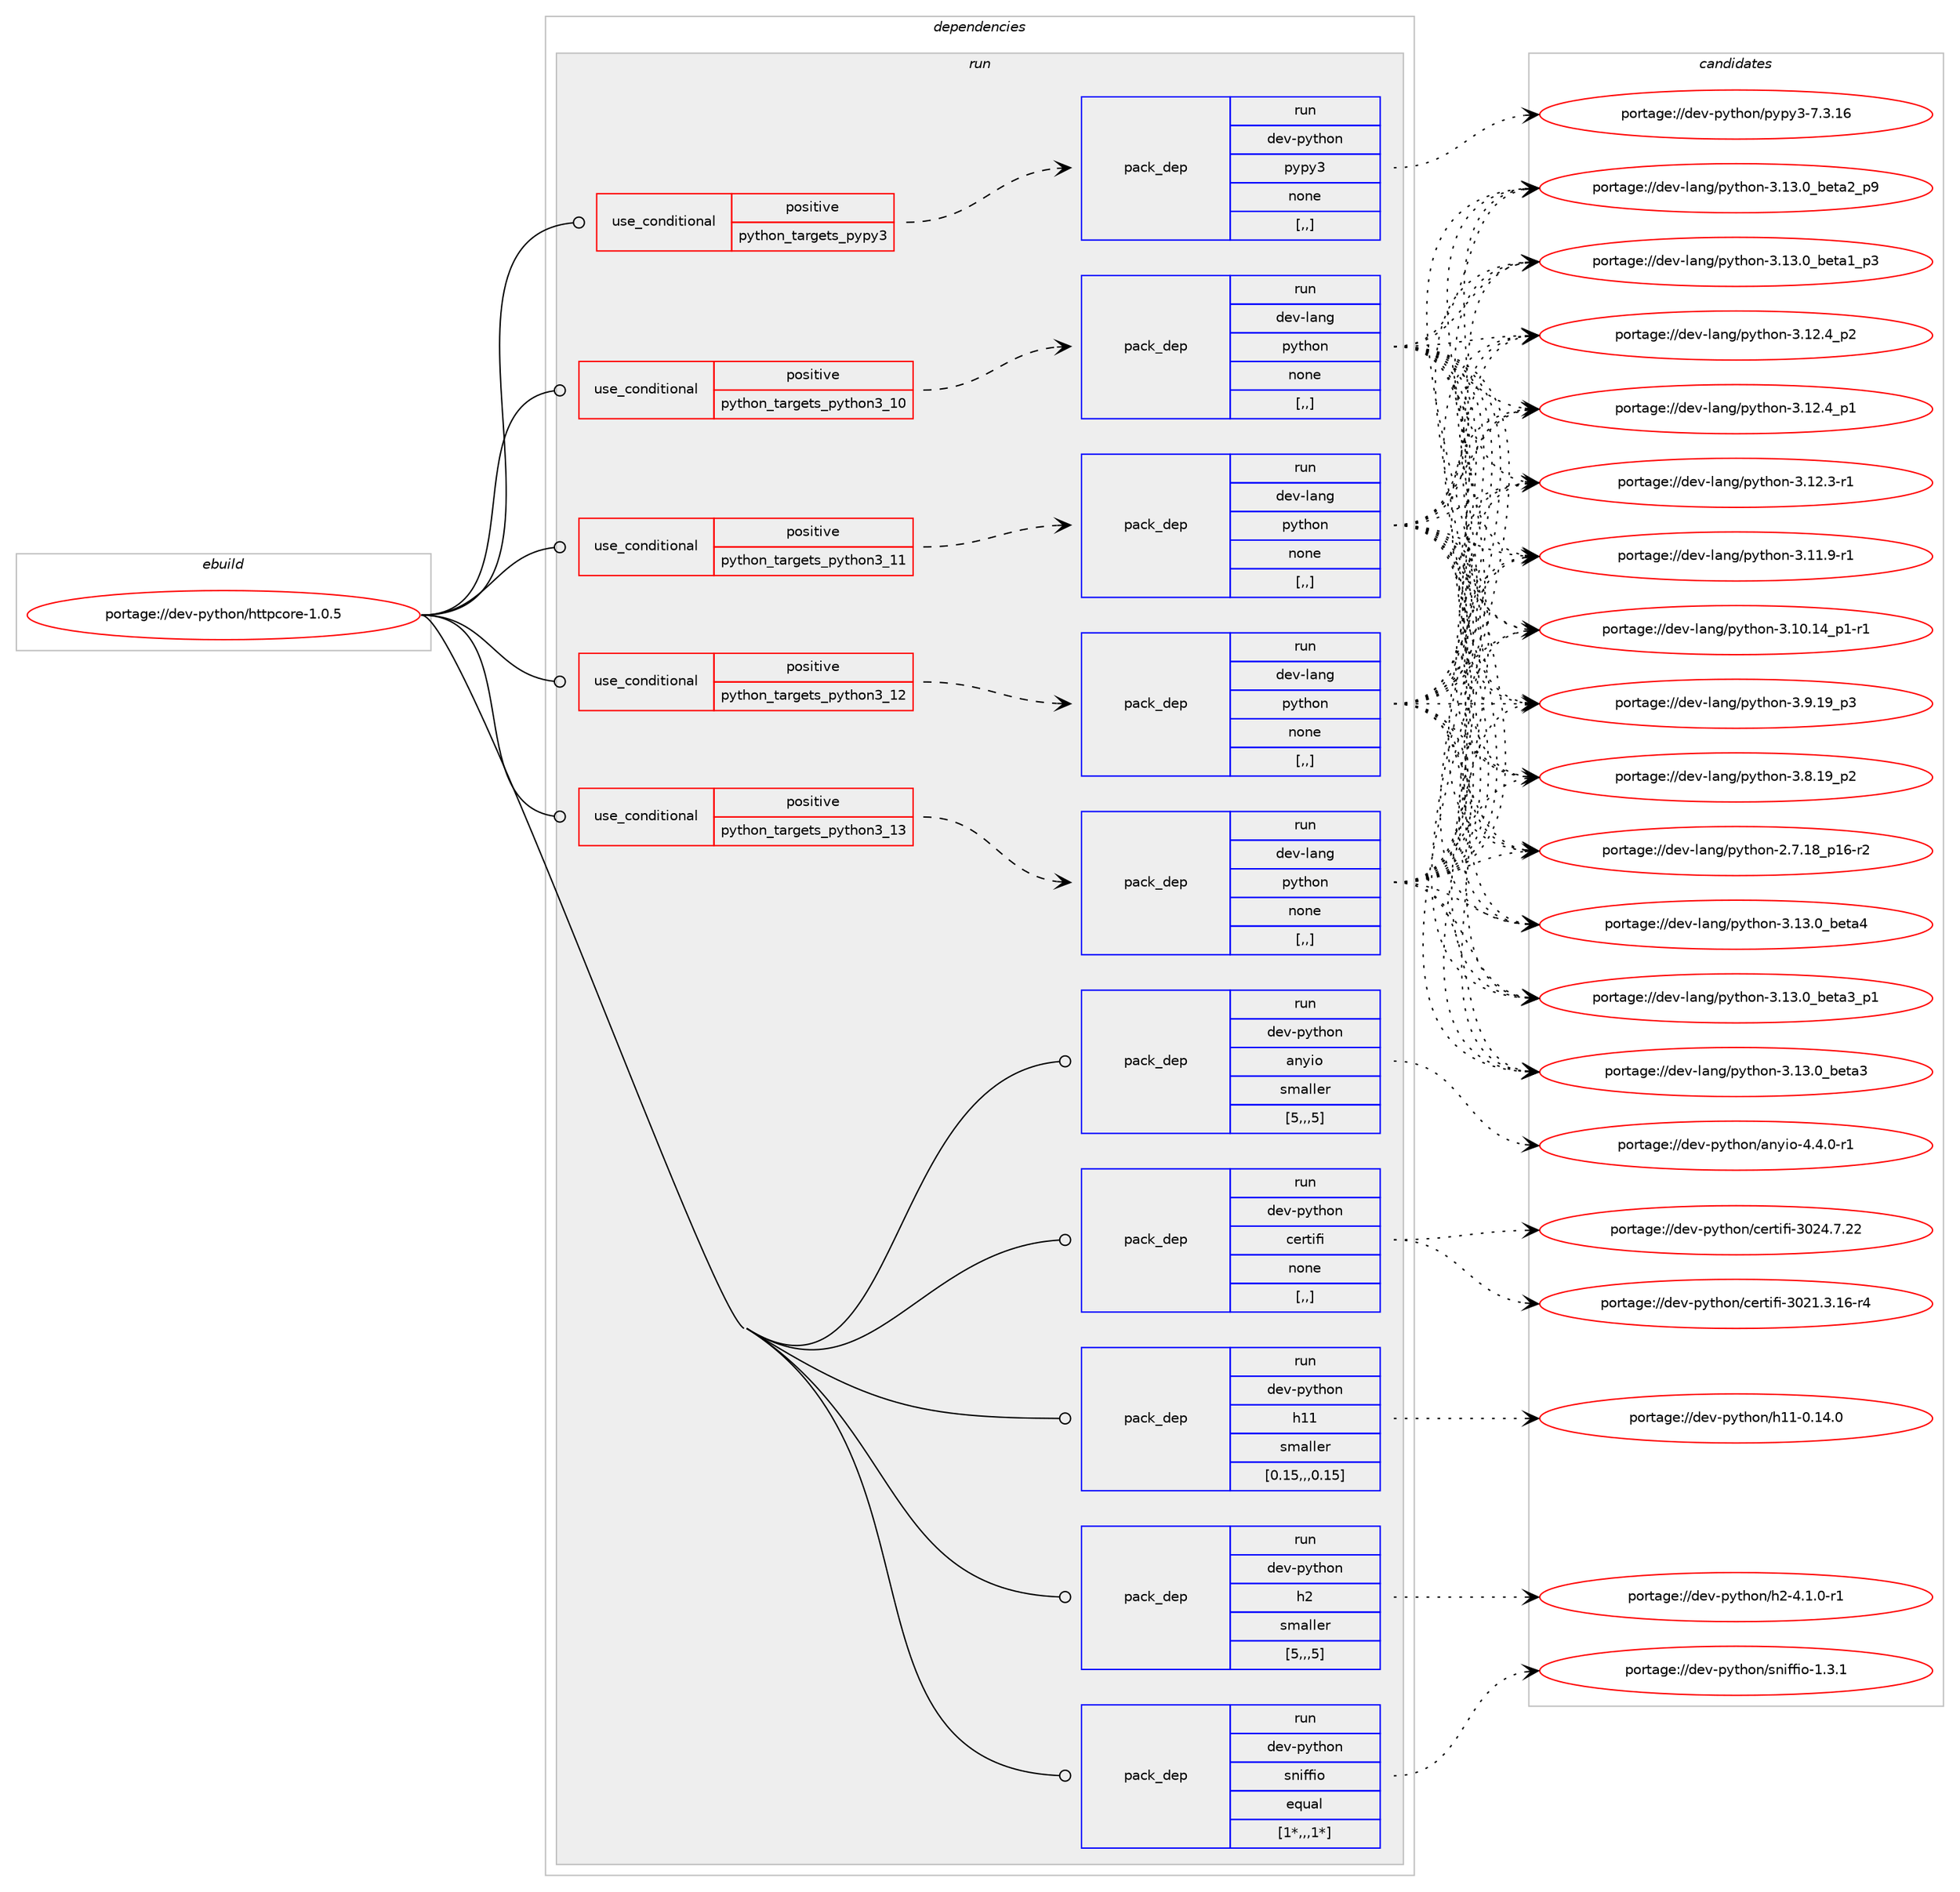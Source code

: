digraph prolog {

# *************
# Graph options
# *************

newrank=true;
concentrate=true;
compound=true;
graph [rankdir=LR,fontname=Helvetica,fontsize=10,ranksep=1.5];#, ranksep=2.5, nodesep=0.2];
edge  [arrowhead=vee];
node  [fontname=Helvetica,fontsize=10];

# **********
# The ebuild
# **********

subgraph cluster_leftcol {
color=gray;
label=<<i>ebuild</i>>;
id [label="portage://dev-python/httpcore-1.0.5", color=red, width=4, href="../dev-python/httpcore-1.0.5.svg"];
}

# ****************
# The dependencies
# ****************

subgraph cluster_midcol {
color=gray;
label=<<i>dependencies</i>>;
subgraph cluster_compile {
fillcolor="#eeeeee";
style=filled;
label=<<i>compile</i>>;
}
subgraph cluster_compileandrun {
fillcolor="#eeeeee";
style=filled;
label=<<i>compile and run</i>>;
}
subgraph cluster_run {
fillcolor="#eeeeee";
style=filled;
label=<<i>run</i>>;
subgraph cond33445 {
dependency148009 [label=<<TABLE BORDER="0" CELLBORDER="1" CELLSPACING="0" CELLPADDING="4"><TR><TD ROWSPAN="3" CELLPADDING="10">use_conditional</TD></TR><TR><TD>positive</TD></TR><TR><TD>python_targets_pypy3</TD></TR></TABLE>>, shape=none, color=red];
subgraph pack113315 {
dependency148010 [label=<<TABLE BORDER="0" CELLBORDER="1" CELLSPACING="0" CELLPADDING="4" WIDTH="220"><TR><TD ROWSPAN="6" CELLPADDING="30">pack_dep</TD></TR><TR><TD WIDTH="110">run</TD></TR><TR><TD>dev-python</TD></TR><TR><TD>pypy3</TD></TR><TR><TD>none</TD></TR><TR><TD>[,,]</TD></TR></TABLE>>, shape=none, color=blue];
}
dependency148009:e -> dependency148010:w [weight=20,style="dashed",arrowhead="vee"];
}
id:e -> dependency148009:w [weight=20,style="solid",arrowhead="odot"];
subgraph cond33446 {
dependency148011 [label=<<TABLE BORDER="0" CELLBORDER="1" CELLSPACING="0" CELLPADDING="4"><TR><TD ROWSPAN="3" CELLPADDING="10">use_conditional</TD></TR><TR><TD>positive</TD></TR><TR><TD>python_targets_python3_10</TD></TR></TABLE>>, shape=none, color=red];
subgraph pack113316 {
dependency148012 [label=<<TABLE BORDER="0" CELLBORDER="1" CELLSPACING="0" CELLPADDING="4" WIDTH="220"><TR><TD ROWSPAN="6" CELLPADDING="30">pack_dep</TD></TR><TR><TD WIDTH="110">run</TD></TR><TR><TD>dev-lang</TD></TR><TR><TD>python</TD></TR><TR><TD>none</TD></TR><TR><TD>[,,]</TD></TR></TABLE>>, shape=none, color=blue];
}
dependency148011:e -> dependency148012:w [weight=20,style="dashed",arrowhead="vee"];
}
id:e -> dependency148011:w [weight=20,style="solid",arrowhead="odot"];
subgraph cond33447 {
dependency148013 [label=<<TABLE BORDER="0" CELLBORDER="1" CELLSPACING="0" CELLPADDING="4"><TR><TD ROWSPAN="3" CELLPADDING="10">use_conditional</TD></TR><TR><TD>positive</TD></TR><TR><TD>python_targets_python3_11</TD></TR></TABLE>>, shape=none, color=red];
subgraph pack113317 {
dependency148014 [label=<<TABLE BORDER="0" CELLBORDER="1" CELLSPACING="0" CELLPADDING="4" WIDTH="220"><TR><TD ROWSPAN="6" CELLPADDING="30">pack_dep</TD></TR><TR><TD WIDTH="110">run</TD></TR><TR><TD>dev-lang</TD></TR><TR><TD>python</TD></TR><TR><TD>none</TD></TR><TR><TD>[,,]</TD></TR></TABLE>>, shape=none, color=blue];
}
dependency148013:e -> dependency148014:w [weight=20,style="dashed",arrowhead="vee"];
}
id:e -> dependency148013:w [weight=20,style="solid",arrowhead="odot"];
subgraph cond33448 {
dependency148015 [label=<<TABLE BORDER="0" CELLBORDER="1" CELLSPACING="0" CELLPADDING="4"><TR><TD ROWSPAN="3" CELLPADDING="10">use_conditional</TD></TR><TR><TD>positive</TD></TR><TR><TD>python_targets_python3_12</TD></TR></TABLE>>, shape=none, color=red];
subgraph pack113318 {
dependency148016 [label=<<TABLE BORDER="0" CELLBORDER="1" CELLSPACING="0" CELLPADDING="4" WIDTH="220"><TR><TD ROWSPAN="6" CELLPADDING="30">pack_dep</TD></TR><TR><TD WIDTH="110">run</TD></TR><TR><TD>dev-lang</TD></TR><TR><TD>python</TD></TR><TR><TD>none</TD></TR><TR><TD>[,,]</TD></TR></TABLE>>, shape=none, color=blue];
}
dependency148015:e -> dependency148016:w [weight=20,style="dashed",arrowhead="vee"];
}
id:e -> dependency148015:w [weight=20,style="solid",arrowhead="odot"];
subgraph cond33449 {
dependency148017 [label=<<TABLE BORDER="0" CELLBORDER="1" CELLSPACING="0" CELLPADDING="4"><TR><TD ROWSPAN="3" CELLPADDING="10">use_conditional</TD></TR><TR><TD>positive</TD></TR><TR><TD>python_targets_python3_13</TD></TR></TABLE>>, shape=none, color=red];
subgraph pack113319 {
dependency148018 [label=<<TABLE BORDER="0" CELLBORDER="1" CELLSPACING="0" CELLPADDING="4" WIDTH="220"><TR><TD ROWSPAN="6" CELLPADDING="30">pack_dep</TD></TR><TR><TD WIDTH="110">run</TD></TR><TR><TD>dev-lang</TD></TR><TR><TD>python</TD></TR><TR><TD>none</TD></TR><TR><TD>[,,]</TD></TR></TABLE>>, shape=none, color=blue];
}
dependency148017:e -> dependency148018:w [weight=20,style="dashed",arrowhead="vee"];
}
id:e -> dependency148017:w [weight=20,style="solid",arrowhead="odot"];
subgraph pack113320 {
dependency148019 [label=<<TABLE BORDER="0" CELLBORDER="1" CELLSPACING="0" CELLPADDING="4" WIDTH="220"><TR><TD ROWSPAN="6" CELLPADDING="30">pack_dep</TD></TR><TR><TD WIDTH="110">run</TD></TR><TR><TD>dev-python</TD></TR><TR><TD>anyio</TD></TR><TR><TD>smaller</TD></TR><TR><TD>[5,,,5]</TD></TR></TABLE>>, shape=none, color=blue];
}
id:e -> dependency148019:w [weight=20,style="solid",arrowhead="odot"];
subgraph pack113321 {
dependency148020 [label=<<TABLE BORDER="0" CELLBORDER="1" CELLSPACING="0" CELLPADDING="4" WIDTH="220"><TR><TD ROWSPAN="6" CELLPADDING="30">pack_dep</TD></TR><TR><TD WIDTH="110">run</TD></TR><TR><TD>dev-python</TD></TR><TR><TD>certifi</TD></TR><TR><TD>none</TD></TR><TR><TD>[,,]</TD></TR></TABLE>>, shape=none, color=blue];
}
id:e -> dependency148020:w [weight=20,style="solid",arrowhead="odot"];
subgraph pack113322 {
dependency148021 [label=<<TABLE BORDER="0" CELLBORDER="1" CELLSPACING="0" CELLPADDING="4" WIDTH="220"><TR><TD ROWSPAN="6" CELLPADDING="30">pack_dep</TD></TR><TR><TD WIDTH="110">run</TD></TR><TR><TD>dev-python</TD></TR><TR><TD>h11</TD></TR><TR><TD>smaller</TD></TR><TR><TD>[0.15,,,0.15]</TD></TR></TABLE>>, shape=none, color=blue];
}
id:e -> dependency148021:w [weight=20,style="solid",arrowhead="odot"];
subgraph pack113323 {
dependency148022 [label=<<TABLE BORDER="0" CELLBORDER="1" CELLSPACING="0" CELLPADDING="4" WIDTH="220"><TR><TD ROWSPAN="6" CELLPADDING="30">pack_dep</TD></TR><TR><TD WIDTH="110">run</TD></TR><TR><TD>dev-python</TD></TR><TR><TD>h2</TD></TR><TR><TD>smaller</TD></TR><TR><TD>[5,,,5]</TD></TR></TABLE>>, shape=none, color=blue];
}
id:e -> dependency148022:w [weight=20,style="solid",arrowhead="odot"];
subgraph pack113324 {
dependency148023 [label=<<TABLE BORDER="0" CELLBORDER="1" CELLSPACING="0" CELLPADDING="4" WIDTH="220"><TR><TD ROWSPAN="6" CELLPADDING="30">pack_dep</TD></TR><TR><TD WIDTH="110">run</TD></TR><TR><TD>dev-python</TD></TR><TR><TD>sniffio</TD></TR><TR><TD>equal</TD></TR><TR><TD>[1*,,,1*]</TD></TR></TABLE>>, shape=none, color=blue];
}
id:e -> dependency148023:w [weight=20,style="solid",arrowhead="odot"];
}
}

# **************
# The candidates
# **************

subgraph cluster_choices {
rank=same;
color=gray;
label=<<i>candidates</i>>;

subgraph choice113315 {
color=black;
nodesep=1;
choice10010111845112121116104111110471121211121215145554651464954 [label="portage://dev-python/pypy3-7.3.16", color=red, width=4,href="../dev-python/pypy3-7.3.16.svg"];
dependency148010:e -> choice10010111845112121116104111110471121211121215145554651464954:w [style=dotted,weight="100"];
}
subgraph choice113316 {
color=black;
nodesep=1;
choice1001011184510897110103471121211161041111104551464951464895981011169752 [label="portage://dev-lang/python-3.13.0_beta4", color=red, width=4,href="../dev-lang/python-3.13.0_beta4.svg"];
choice10010111845108971101034711212111610411111045514649514648959810111697519511249 [label="portage://dev-lang/python-3.13.0_beta3_p1", color=red, width=4,href="../dev-lang/python-3.13.0_beta3_p1.svg"];
choice1001011184510897110103471121211161041111104551464951464895981011169751 [label="portage://dev-lang/python-3.13.0_beta3", color=red, width=4,href="../dev-lang/python-3.13.0_beta3.svg"];
choice10010111845108971101034711212111610411111045514649514648959810111697509511257 [label="portage://dev-lang/python-3.13.0_beta2_p9", color=red, width=4,href="../dev-lang/python-3.13.0_beta2_p9.svg"];
choice10010111845108971101034711212111610411111045514649514648959810111697499511251 [label="portage://dev-lang/python-3.13.0_beta1_p3", color=red, width=4,href="../dev-lang/python-3.13.0_beta1_p3.svg"];
choice100101118451089711010347112121116104111110455146495046529511250 [label="portage://dev-lang/python-3.12.4_p2", color=red, width=4,href="../dev-lang/python-3.12.4_p2.svg"];
choice100101118451089711010347112121116104111110455146495046529511249 [label="portage://dev-lang/python-3.12.4_p1", color=red, width=4,href="../dev-lang/python-3.12.4_p1.svg"];
choice100101118451089711010347112121116104111110455146495046514511449 [label="portage://dev-lang/python-3.12.3-r1", color=red, width=4,href="../dev-lang/python-3.12.3-r1.svg"];
choice100101118451089711010347112121116104111110455146494946574511449 [label="portage://dev-lang/python-3.11.9-r1", color=red, width=4,href="../dev-lang/python-3.11.9-r1.svg"];
choice100101118451089711010347112121116104111110455146494846495295112494511449 [label="portage://dev-lang/python-3.10.14_p1-r1", color=red, width=4,href="../dev-lang/python-3.10.14_p1-r1.svg"];
choice100101118451089711010347112121116104111110455146574649579511251 [label="portage://dev-lang/python-3.9.19_p3", color=red, width=4,href="../dev-lang/python-3.9.19_p3.svg"];
choice100101118451089711010347112121116104111110455146564649579511250 [label="portage://dev-lang/python-3.8.19_p2", color=red, width=4,href="../dev-lang/python-3.8.19_p2.svg"];
choice100101118451089711010347112121116104111110455046554649569511249544511450 [label="portage://dev-lang/python-2.7.18_p16-r2", color=red, width=4,href="../dev-lang/python-2.7.18_p16-r2.svg"];
dependency148012:e -> choice1001011184510897110103471121211161041111104551464951464895981011169752:w [style=dotted,weight="100"];
dependency148012:e -> choice10010111845108971101034711212111610411111045514649514648959810111697519511249:w [style=dotted,weight="100"];
dependency148012:e -> choice1001011184510897110103471121211161041111104551464951464895981011169751:w [style=dotted,weight="100"];
dependency148012:e -> choice10010111845108971101034711212111610411111045514649514648959810111697509511257:w [style=dotted,weight="100"];
dependency148012:e -> choice10010111845108971101034711212111610411111045514649514648959810111697499511251:w [style=dotted,weight="100"];
dependency148012:e -> choice100101118451089711010347112121116104111110455146495046529511250:w [style=dotted,weight="100"];
dependency148012:e -> choice100101118451089711010347112121116104111110455146495046529511249:w [style=dotted,weight="100"];
dependency148012:e -> choice100101118451089711010347112121116104111110455146495046514511449:w [style=dotted,weight="100"];
dependency148012:e -> choice100101118451089711010347112121116104111110455146494946574511449:w [style=dotted,weight="100"];
dependency148012:e -> choice100101118451089711010347112121116104111110455146494846495295112494511449:w [style=dotted,weight="100"];
dependency148012:e -> choice100101118451089711010347112121116104111110455146574649579511251:w [style=dotted,weight="100"];
dependency148012:e -> choice100101118451089711010347112121116104111110455146564649579511250:w [style=dotted,weight="100"];
dependency148012:e -> choice100101118451089711010347112121116104111110455046554649569511249544511450:w [style=dotted,weight="100"];
}
subgraph choice113317 {
color=black;
nodesep=1;
choice1001011184510897110103471121211161041111104551464951464895981011169752 [label="portage://dev-lang/python-3.13.0_beta4", color=red, width=4,href="../dev-lang/python-3.13.0_beta4.svg"];
choice10010111845108971101034711212111610411111045514649514648959810111697519511249 [label="portage://dev-lang/python-3.13.0_beta3_p1", color=red, width=4,href="../dev-lang/python-3.13.0_beta3_p1.svg"];
choice1001011184510897110103471121211161041111104551464951464895981011169751 [label="portage://dev-lang/python-3.13.0_beta3", color=red, width=4,href="../dev-lang/python-3.13.0_beta3.svg"];
choice10010111845108971101034711212111610411111045514649514648959810111697509511257 [label="portage://dev-lang/python-3.13.0_beta2_p9", color=red, width=4,href="../dev-lang/python-3.13.0_beta2_p9.svg"];
choice10010111845108971101034711212111610411111045514649514648959810111697499511251 [label="portage://dev-lang/python-3.13.0_beta1_p3", color=red, width=4,href="../dev-lang/python-3.13.0_beta1_p3.svg"];
choice100101118451089711010347112121116104111110455146495046529511250 [label="portage://dev-lang/python-3.12.4_p2", color=red, width=4,href="../dev-lang/python-3.12.4_p2.svg"];
choice100101118451089711010347112121116104111110455146495046529511249 [label="portage://dev-lang/python-3.12.4_p1", color=red, width=4,href="../dev-lang/python-3.12.4_p1.svg"];
choice100101118451089711010347112121116104111110455146495046514511449 [label="portage://dev-lang/python-3.12.3-r1", color=red, width=4,href="../dev-lang/python-3.12.3-r1.svg"];
choice100101118451089711010347112121116104111110455146494946574511449 [label="portage://dev-lang/python-3.11.9-r1", color=red, width=4,href="../dev-lang/python-3.11.9-r1.svg"];
choice100101118451089711010347112121116104111110455146494846495295112494511449 [label="portage://dev-lang/python-3.10.14_p1-r1", color=red, width=4,href="../dev-lang/python-3.10.14_p1-r1.svg"];
choice100101118451089711010347112121116104111110455146574649579511251 [label="portage://dev-lang/python-3.9.19_p3", color=red, width=4,href="../dev-lang/python-3.9.19_p3.svg"];
choice100101118451089711010347112121116104111110455146564649579511250 [label="portage://dev-lang/python-3.8.19_p2", color=red, width=4,href="../dev-lang/python-3.8.19_p2.svg"];
choice100101118451089711010347112121116104111110455046554649569511249544511450 [label="portage://dev-lang/python-2.7.18_p16-r2", color=red, width=4,href="../dev-lang/python-2.7.18_p16-r2.svg"];
dependency148014:e -> choice1001011184510897110103471121211161041111104551464951464895981011169752:w [style=dotted,weight="100"];
dependency148014:e -> choice10010111845108971101034711212111610411111045514649514648959810111697519511249:w [style=dotted,weight="100"];
dependency148014:e -> choice1001011184510897110103471121211161041111104551464951464895981011169751:w [style=dotted,weight="100"];
dependency148014:e -> choice10010111845108971101034711212111610411111045514649514648959810111697509511257:w [style=dotted,weight="100"];
dependency148014:e -> choice10010111845108971101034711212111610411111045514649514648959810111697499511251:w [style=dotted,weight="100"];
dependency148014:e -> choice100101118451089711010347112121116104111110455146495046529511250:w [style=dotted,weight="100"];
dependency148014:e -> choice100101118451089711010347112121116104111110455146495046529511249:w [style=dotted,weight="100"];
dependency148014:e -> choice100101118451089711010347112121116104111110455146495046514511449:w [style=dotted,weight="100"];
dependency148014:e -> choice100101118451089711010347112121116104111110455146494946574511449:w [style=dotted,weight="100"];
dependency148014:e -> choice100101118451089711010347112121116104111110455146494846495295112494511449:w [style=dotted,weight="100"];
dependency148014:e -> choice100101118451089711010347112121116104111110455146574649579511251:w [style=dotted,weight="100"];
dependency148014:e -> choice100101118451089711010347112121116104111110455146564649579511250:w [style=dotted,weight="100"];
dependency148014:e -> choice100101118451089711010347112121116104111110455046554649569511249544511450:w [style=dotted,weight="100"];
}
subgraph choice113318 {
color=black;
nodesep=1;
choice1001011184510897110103471121211161041111104551464951464895981011169752 [label="portage://dev-lang/python-3.13.0_beta4", color=red, width=4,href="../dev-lang/python-3.13.0_beta4.svg"];
choice10010111845108971101034711212111610411111045514649514648959810111697519511249 [label="portage://dev-lang/python-3.13.0_beta3_p1", color=red, width=4,href="../dev-lang/python-3.13.0_beta3_p1.svg"];
choice1001011184510897110103471121211161041111104551464951464895981011169751 [label="portage://dev-lang/python-3.13.0_beta3", color=red, width=4,href="../dev-lang/python-3.13.0_beta3.svg"];
choice10010111845108971101034711212111610411111045514649514648959810111697509511257 [label="portage://dev-lang/python-3.13.0_beta2_p9", color=red, width=4,href="../dev-lang/python-3.13.0_beta2_p9.svg"];
choice10010111845108971101034711212111610411111045514649514648959810111697499511251 [label="portage://dev-lang/python-3.13.0_beta1_p3", color=red, width=4,href="../dev-lang/python-3.13.0_beta1_p3.svg"];
choice100101118451089711010347112121116104111110455146495046529511250 [label="portage://dev-lang/python-3.12.4_p2", color=red, width=4,href="../dev-lang/python-3.12.4_p2.svg"];
choice100101118451089711010347112121116104111110455146495046529511249 [label="portage://dev-lang/python-3.12.4_p1", color=red, width=4,href="../dev-lang/python-3.12.4_p1.svg"];
choice100101118451089711010347112121116104111110455146495046514511449 [label="portage://dev-lang/python-3.12.3-r1", color=red, width=4,href="../dev-lang/python-3.12.3-r1.svg"];
choice100101118451089711010347112121116104111110455146494946574511449 [label="portage://dev-lang/python-3.11.9-r1", color=red, width=4,href="../dev-lang/python-3.11.9-r1.svg"];
choice100101118451089711010347112121116104111110455146494846495295112494511449 [label="portage://dev-lang/python-3.10.14_p1-r1", color=red, width=4,href="../dev-lang/python-3.10.14_p1-r1.svg"];
choice100101118451089711010347112121116104111110455146574649579511251 [label="portage://dev-lang/python-3.9.19_p3", color=red, width=4,href="../dev-lang/python-3.9.19_p3.svg"];
choice100101118451089711010347112121116104111110455146564649579511250 [label="portage://dev-lang/python-3.8.19_p2", color=red, width=4,href="../dev-lang/python-3.8.19_p2.svg"];
choice100101118451089711010347112121116104111110455046554649569511249544511450 [label="portage://dev-lang/python-2.7.18_p16-r2", color=red, width=4,href="../dev-lang/python-2.7.18_p16-r2.svg"];
dependency148016:e -> choice1001011184510897110103471121211161041111104551464951464895981011169752:w [style=dotted,weight="100"];
dependency148016:e -> choice10010111845108971101034711212111610411111045514649514648959810111697519511249:w [style=dotted,weight="100"];
dependency148016:e -> choice1001011184510897110103471121211161041111104551464951464895981011169751:w [style=dotted,weight="100"];
dependency148016:e -> choice10010111845108971101034711212111610411111045514649514648959810111697509511257:w [style=dotted,weight="100"];
dependency148016:e -> choice10010111845108971101034711212111610411111045514649514648959810111697499511251:w [style=dotted,weight="100"];
dependency148016:e -> choice100101118451089711010347112121116104111110455146495046529511250:w [style=dotted,weight="100"];
dependency148016:e -> choice100101118451089711010347112121116104111110455146495046529511249:w [style=dotted,weight="100"];
dependency148016:e -> choice100101118451089711010347112121116104111110455146495046514511449:w [style=dotted,weight="100"];
dependency148016:e -> choice100101118451089711010347112121116104111110455146494946574511449:w [style=dotted,weight="100"];
dependency148016:e -> choice100101118451089711010347112121116104111110455146494846495295112494511449:w [style=dotted,weight="100"];
dependency148016:e -> choice100101118451089711010347112121116104111110455146574649579511251:w [style=dotted,weight="100"];
dependency148016:e -> choice100101118451089711010347112121116104111110455146564649579511250:w [style=dotted,weight="100"];
dependency148016:e -> choice100101118451089711010347112121116104111110455046554649569511249544511450:w [style=dotted,weight="100"];
}
subgraph choice113319 {
color=black;
nodesep=1;
choice1001011184510897110103471121211161041111104551464951464895981011169752 [label="portage://dev-lang/python-3.13.0_beta4", color=red, width=4,href="../dev-lang/python-3.13.0_beta4.svg"];
choice10010111845108971101034711212111610411111045514649514648959810111697519511249 [label="portage://dev-lang/python-3.13.0_beta3_p1", color=red, width=4,href="../dev-lang/python-3.13.0_beta3_p1.svg"];
choice1001011184510897110103471121211161041111104551464951464895981011169751 [label="portage://dev-lang/python-3.13.0_beta3", color=red, width=4,href="../dev-lang/python-3.13.0_beta3.svg"];
choice10010111845108971101034711212111610411111045514649514648959810111697509511257 [label="portage://dev-lang/python-3.13.0_beta2_p9", color=red, width=4,href="../dev-lang/python-3.13.0_beta2_p9.svg"];
choice10010111845108971101034711212111610411111045514649514648959810111697499511251 [label="portage://dev-lang/python-3.13.0_beta1_p3", color=red, width=4,href="../dev-lang/python-3.13.0_beta1_p3.svg"];
choice100101118451089711010347112121116104111110455146495046529511250 [label="portage://dev-lang/python-3.12.4_p2", color=red, width=4,href="../dev-lang/python-3.12.4_p2.svg"];
choice100101118451089711010347112121116104111110455146495046529511249 [label="portage://dev-lang/python-3.12.4_p1", color=red, width=4,href="../dev-lang/python-3.12.4_p1.svg"];
choice100101118451089711010347112121116104111110455146495046514511449 [label="portage://dev-lang/python-3.12.3-r1", color=red, width=4,href="../dev-lang/python-3.12.3-r1.svg"];
choice100101118451089711010347112121116104111110455146494946574511449 [label="portage://dev-lang/python-3.11.9-r1", color=red, width=4,href="../dev-lang/python-3.11.9-r1.svg"];
choice100101118451089711010347112121116104111110455146494846495295112494511449 [label="portage://dev-lang/python-3.10.14_p1-r1", color=red, width=4,href="../dev-lang/python-3.10.14_p1-r1.svg"];
choice100101118451089711010347112121116104111110455146574649579511251 [label="portage://dev-lang/python-3.9.19_p3", color=red, width=4,href="../dev-lang/python-3.9.19_p3.svg"];
choice100101118451089711010347112121116104111110455146564649579511250 [label="portage://dev-lang/python-3.8.19_p2", color=red, width=4,href="../dev-lang/python-3.8.19_p2.svg"];
choice100101118451089711010347112121116104111110455046554649569511249544511450 [label="portage://dev-lang/python-2.7.18_p16-r2", color=red, width=4,href="../dev-lang/python-2.7.18_p16-r2.svg"];
dependency148018:e -> choice1001011184510897110103471121211161041111104551464951464895981011169752:w [style=dotted,weight="100"];
dependency148018:e -> choice10010111845108971101034711212111610411111045514649514648959810111697519511249:w [style=dotted,weight="100"];
dependency148018:e -> choice1001011184510897110103471121211161041111104551464951464895981011169751:w [style=dotted,weight="100"];
dependency148018:e -> choice10010111845108971101034711212111610411111045514649514648959810111697509511257:w [style=dotted,weight="100"];
dependency148018:e -> choice10010111845108971101034711212111610411111045514649514648959810111697499511251:w [style=dotted,weight="100"];
dependency148018:e -> choice100101118451089711010347112121116104111110455146495046529511250:w [style=dotted,weight="100"];
dependency148018:e -> choice100101118451089711010347112121116104111110455146495046529511249:w [style=dotted,weight="100"];
dependency148018:e -> choice100101118451089711010347112121116104111110455146495046514511449:w [style=dotted,weight="100"];
dependency148018:e -> choice100101118451089711010347112121116104111110455146494946574511449:w [style=dotted,weight="100"];
dependency148018:e -> choice100101118451089711010347112121116104111110455146494846495295112494511449:w [style=dotted,weight="100"];
dependency148018:e -> choice100101118451089711010347112121116104111110455146574649579511251:w [style=dotted,weight="100"];
dependency148018:e -> choice100101118451089711010347112121116104111110455146564649579511250:w [style=dotted,weight="100"];
dependency148018:e -> choice100101118451089711010347112121116104111110455046554649569511249544511450:w [style=dotted,weight="100"];
}
subgraph choice113320 {
color=black;
nodesep=1;
choice1001011184511212111610411111047971101211051114552465246484511449 [label="portage://dev-python/anyio-4.4.0-r1", color=red, width=4,href="../dev-python/anyio-4.4.0-r1.svg"];
dependency148019:e -> choice1001011184511212111610411111047971101211051114552465246484511449:w [style=dotted,weight="100"];
}
subgraph choice113321 {
color=black;
nodesep=1;
choice10010111845112121116104111110479910111411610510210545514850524655465050 [label="portage://dev-python/certifi-3024.7.22", color=red, width=4,href="../dev-python/certifi-3024.7.22.svg"];
choice100101118451121211161041111104799101114116105102105455148504946514649544511452 [label="portage://dev-python/certifi-3021.3.16-r4", color=red, width=4,href="../dev-python/certifi-3021.3.16-r4.svg"];
dependency148020:e -> choice10010111845112121116104111110479910111411610510210545514850524655465050:w [style=dotted,weight="100"];
dependency148020:e -> choice100101118451121211161041111104799101114116105102105455148504946514649544511452:w [style=dotted,weight="100"];
}
subgraph choice113322 {
color=black;
nodesep=1;
choice1001011184511212111610411111047104494945484649524648 [label="portage://dev-python/h11-0.14.0", color=red, width=4,href="../dev-python/h11-0.14.0.svg"];
dependency148021:e -> choice1001011184511212111610411111047104494945484649524648:w [style=dotted,weight="100"];
}
subgraph choice113323 {
color=black;
nodesep=1;
choice1001011184511212111610411111047104504552464946484511449 [label="portage://dev-python/h2-4.1.0-r1", color=red, width=4,href="../dev-python/h2-4.1.0-r1.svg"];
dependency148022:e -> choice1001011184511212111610411111047104504552464946484511449:w [style=dotted,weight="100"];
}
subgraph choice113324 {
color=black;
nodesep=1;
choice1001011184511212111610411111047115110105102102105111454946514649 [label="portage://dev-python/sniffio-1.3.1", color=red, width=4,href="../dev-python/sniffio-1.3.1.svg"];
dependency148023:e -> choice1001011184511212111610411111047115110105102102105111454946514649:w [style=dotted,weight="100"];
}
}

}
